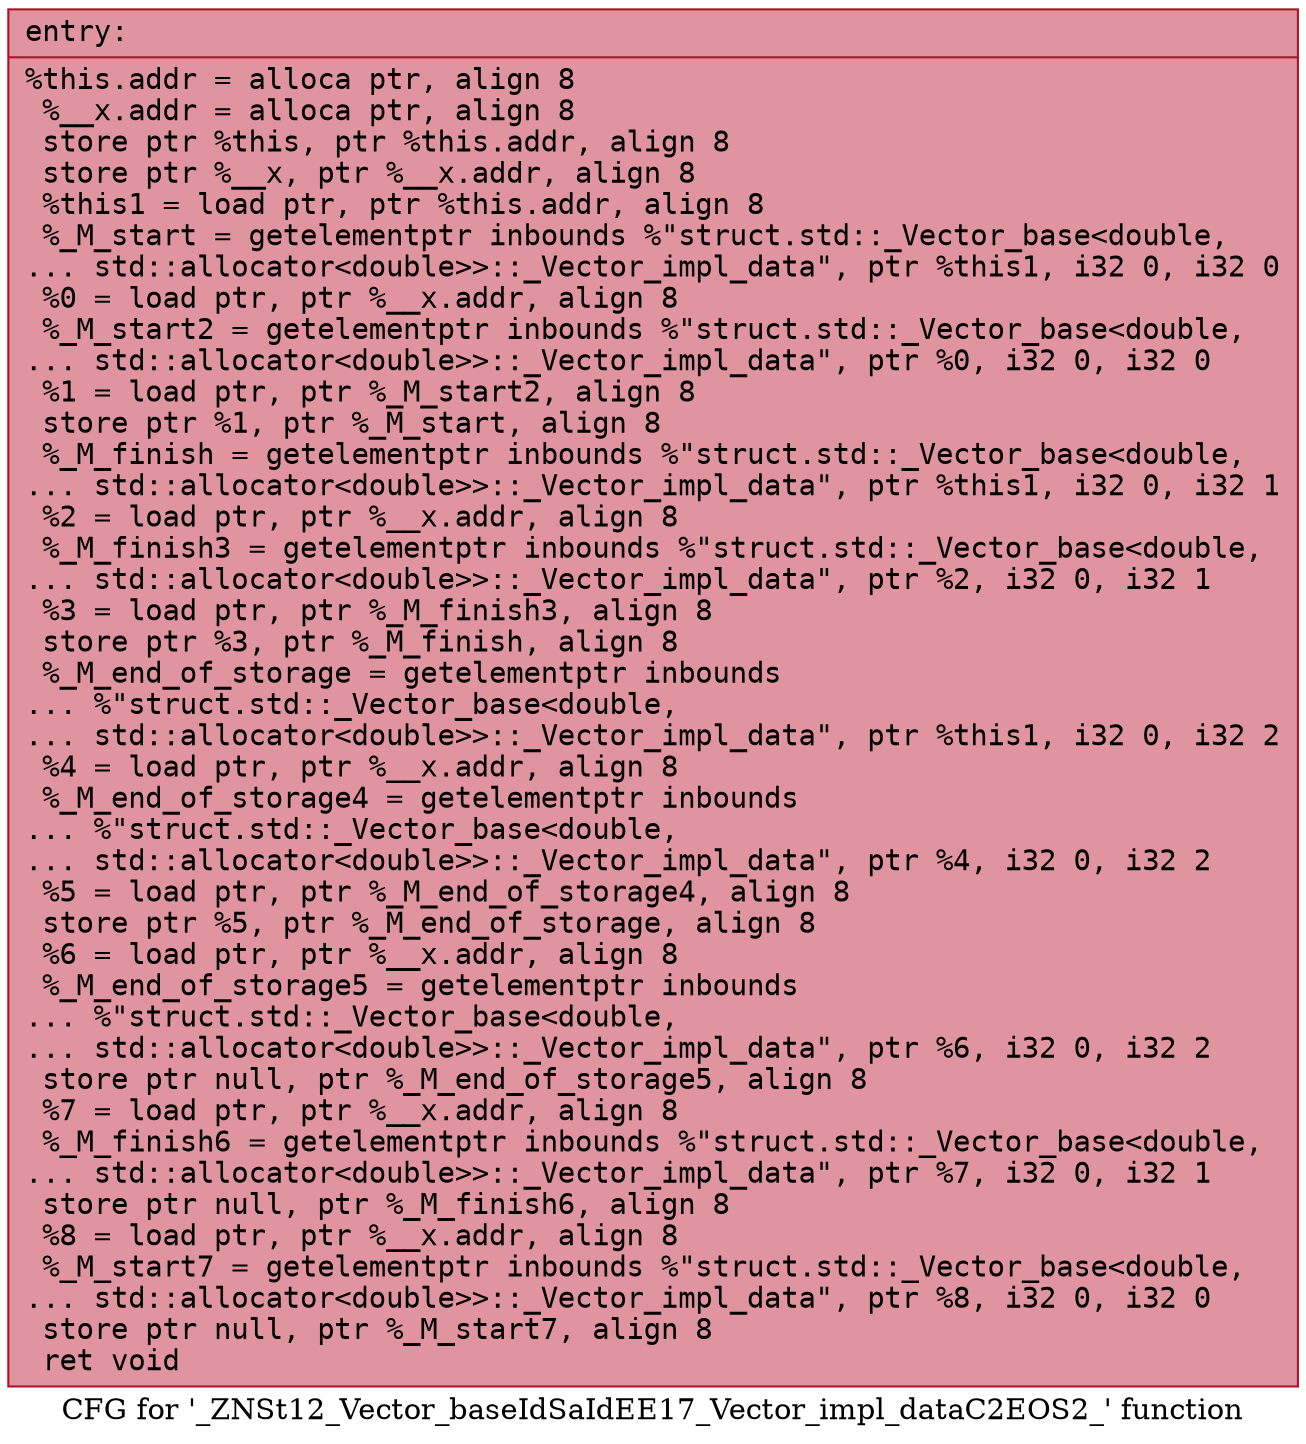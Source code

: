 digraph "CFG for '_ZNSt12_Vector_baseIdSaIdEE17_Vector_impl_dataC2EOS2_' function" {
	label="CFG for '_ZNSt12_Vector_baseIdSaIdEE17_Vector_impl_dataC2EOS2_' function";

	Node0x55e722db70a0 [shape=record,color="#b70d28ff", style=filled, fillcolor="#b70d2870" fontname="Courier",label="{entry:\l|  %this.addr = alloca ptr, align 8\l  %__x.addr = alloca ptr, align 8\l  store ptr %this, ptr %this.addr, align 8\l  store ptr %__x, ptr %__x.addr, align 8\l  %this1 = load ptr, ptr %this.addr, align 8\l  %_M_start = getelementptr inbounds %\"struct.std::_Vector_base\<double,\l... std::allocator\<double\>\>::_Vector_impl_data\", ptr %this1, i32 0, i32 0\l  %0 = load ptr, ptr %__x.addr, align 8\l  %_M_start2 = getelementptr inbounds %\"struct.std::_Vector_base\<double,\l... std::allocator\<double\>\>::_Vector_impl_data\", ptr %0, i32 0, i32 0\l  %1 = load ptr, ptr %_M_start2, align 8\l  store ptr %1, ptr %_M_start, align 8\l  %_M_finish = getelementptr inbounds %\"struct.std::_Vector_base\<double,\l... std::allocator\<double\>\>::_Vector_impl_data\", ptr %this1, i32 0, i32 1\l  %2 = load ptr, ptr %__x.addr, align 8\l  %_M_finish3 = getelementptr inbounds %\"struct.std::_Vector_base\<double,\l... std::allocator\<double\>\>::_Vector_impl_data\", ptr %2, i32 0, i32 1\l  %3 = load ptr, ptr %_M_finish3, align 8\l  store ptr %3, ptr %_M_finish, align 8\l  %_M_end_of_storage = getelementptr inbounds\l... %\"struct.std::_Vector_base\<double,\l... std::allocator\<double\>\>::_Vector_impl_data\", ptr %this1, i32 0, i32 2\l  %4 = load ptr, ptr %__x.addr, align 8\l  %_M_end_of_storage4 = getelementptr inbounds\l... %\"struct.std::_Vector_base\<double,\l... std::allocator\<double\>\>::_Vector_impl_data\", ptr %4, i32 0, i32 2\l  %5 = load ptr, ptr %_M_end_of_storage4, align 8\l  store ptr %5, ptr %_M_end_of_storage, align 8\l  %6 = load ptr, ptr %__x.addr, align 8\l  %_M_end_of_storage5 = getelementptr inbounds\l... %\"struct.std::_Vector_base\<double,\l... std::allocator\<double\>\>::_Vector_impl_data\", ptr %6, i32 0, i32 2\l  store ptr null, ptr %_M_end_of_storage5, align 8\l  %7 = load ptr, ptr %__x.addr, align 8\l  %_M_finish6 = getelementptr inbounds %\"struct.std::_Vector_base\<double,\l... std::allocator\<double\>\>::_Vector_impl_data\", ptr %7, i32 0, i32 1\l  store ptr null, ptr %_M_finish6, align 8\l  %8 = load ptr, ptr %__x.addr, align 8\l  %_M_start7 = getelementptr inbounds %\"struct.std::_Vector_base\<double,\l... std::allocator\<double\>\>::_Vector_impl_data\", ptr %8, i32 0, i32 0\l  store ptr null, ptr %_M_start7, align 8\l  ret void\l}"];
}
